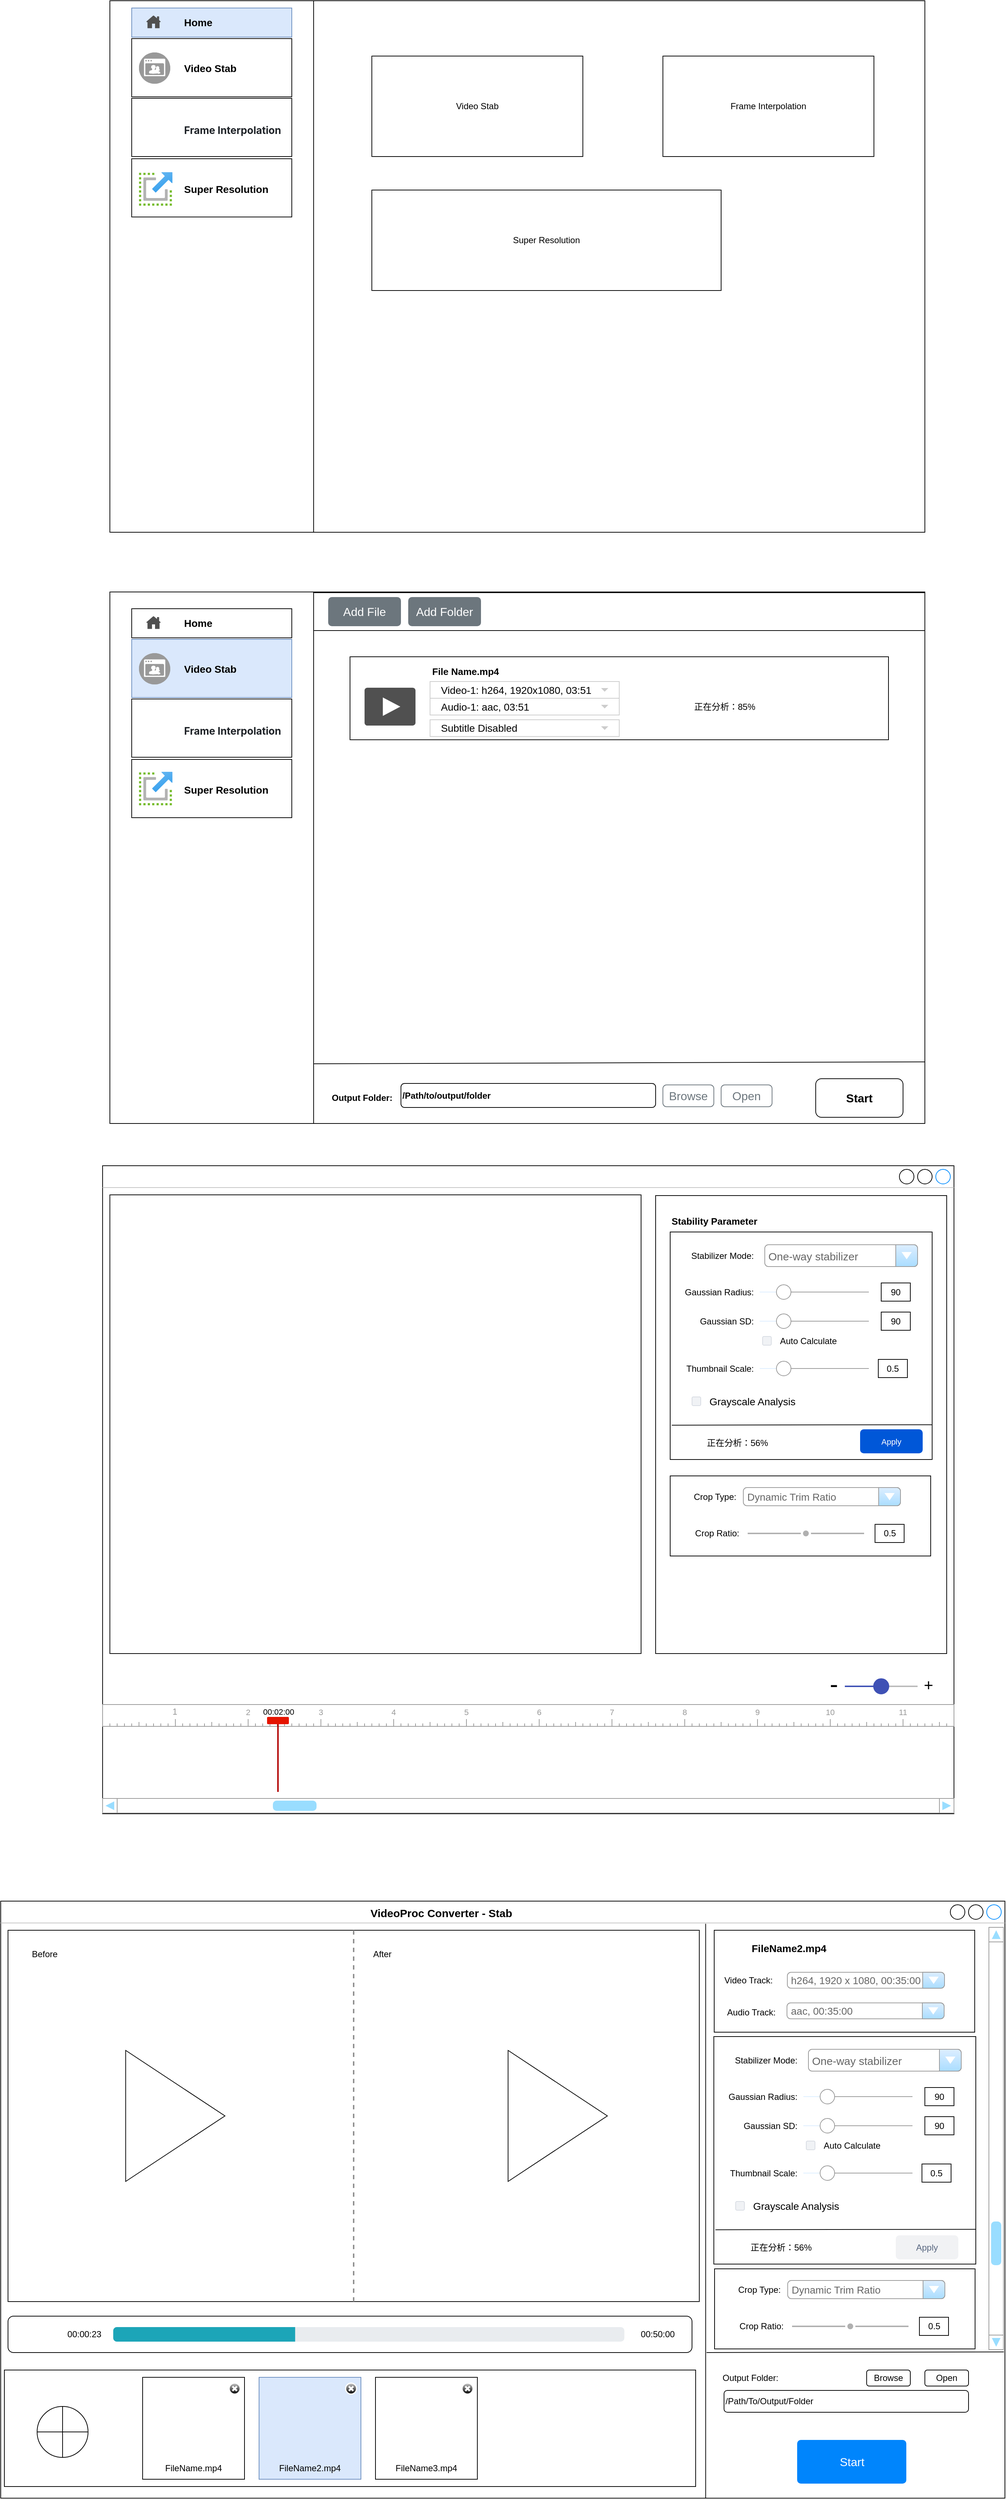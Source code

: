 <mxfile version="21.3.2" type="github">
  <diagram id="Ab-sKXFEaYm4plngSUeg" name="Page-1">
    <mxGraphModel dx="1790" dy="1192" grid="1" gridSize="10" guides="1" tooltips="1" connect="1" arrows="1" fold="1" page="1" pageScale="1" pageWidth="850" pageHeight="1100" math="0" shadow="0">
      <root>
        <mxCell id="0" />
        <mxCell id="1" parent="0" />
        <mxCell id="s8XICcNmrmjAOdbEo4fM-9" value="" style="strokeWidth=1;shadow=0;dashed=0;align=center;html=1;shape=mxgraph.mockup.containers.window;align=left;verticalAlign=top;spacingLeft=8;strokeColor2=#008cff;strokeColor3=#c4c4c4;fontColor=#666666;mainText=;fontSize=17;labelBackgroundColor=none;whiteSpace=wrap;" parent="1" vertex="1">
          <mxGeometry x="440" y="1620" width="1170" height="890" as="geometry" />
        </mxCell>
        <mxCell id="ieu4cb_8tg2tb4iUZJ9E-39" value="" style="group" parent="1" vertex="1" connectable="0">
          <mxGeometry x="450" y="20" width="1120" height="730" as="geometry" />
        </mxCell>
        <mxCell id="A-cPtb-7SZQgboOlziiO-1" value="" style="rounded=0;whiteSpace=wrap;html=1;" parent="ieu4cb_8tg2tb4iUZJ9E-39" vertex="1">
          <mxGeometry width="1120" height="730" as="geometry" />
        </mxCell>
        <mxCell id="A-cPtb-7SZQgboOlziiO-2" value="" style="endArrow=none;html=1;rounded=0;entryX=0.25;entryY=0;entryDx=0;entryDy=0;exitX=0.25;exitY=1;exitDx=0;exitDy=0;" parent="ieu4cb_8tg2tb4iUZJ9E-39" source="A-cPtb-7SZQgboOlziiO-1" target="A-cPtb-7SZQgboOlziiO-1" edge="1">
          <mxGeometry width="50" height="50" relative="1" as="geometry">
            <mxPoint x="-190" y="240" as="sourcePoint" />
            <mxPoint x="-140" y="190" as="targetPoint" />
          </mxGeometry>
        </mxCell>
        <mxCell id="ieu4cb_8tg2tb4iUZJ9E-1" value="" style="group" parent="ieu4cb_8tg2tb4iUZJ9E-39" vertex="1" connectable="0">
          <mxGeometry x="30" y="52" width="220" height="80" as="geometry" />
        </mxCell>
        <mxCell id="A-cPtb-7SZQgboOlziiO-35" value="" style="rounded=0;whiteSpace=wrap;html=1;" parent="ieu4cb_8tg2tb4iUZJ9E-1" vertex="1">
          <mxGeometry width="220" height="80" as="geometry" />
        </mxCell>
        <mxCell id="A-cPtb-7SZQgboOlziiO-37" value="" style="fillColor=#999999;verticalLabelPosition=bottom;sketch=0;html=1;strokeColor=#ffffff;verticalAlign=top;align=center;points=[[0.145,0.145,0],[0.5,0,0],[0.855,0.145,0],[1,0.5,0],[0.855,0.855,0],[0.5,1,0],[0.145,0.855,0],[0,0.5,0]];pointerEvents=1;shape=mxgraph.cisco_safe.compositeIcon;bgIcon=ellipse;resIcon=mxgraph.cisco_safe.capability.video;" parent="ieu4cb_8tg2tb4iUZJ9E-1" vertex="1">
          <mxGeometry x="10" y="19" width="43" height="43" as="geometry" />
        </mxCell>
        <mxCell id="A-cPtb-7SZQgboOlziiO-38" value="Video Stab" style="text;strokeColor=none;fillColor=none;html=1;fontSize=14;fontStyle=1;verticalAlign=middle;align=left;" parent="ieu4cb_8tg2tb4iUZJ9E-1" vertex="1">
          <mxGeometry x="70" y="20.5" width="110" height="40" as="geometry" />
        </mxCell>
        <mxCell id="ieu4cb_8tg2tb4iUZJ9E-2" value="" style="group" parent="ieu4cb_8tg2tb4iUZJ9E-39" vertex="1" connectable="0">
          <mxGeometry x="30" y="134" width="220" height="80" as="geometry" />
        </mxCell>
        <mxCell id="ieu4cb_8tg2tb4iUZJ9E-3" value="" style="rounded=0;whiteSpace=wrap;html=1;" parent="ieu4cb_8tg2tb4iUZJ9E-2" vertex="1">
          <mxGeometry width="220" height="80" as="geometry" />
        </mxCell>
        <mxCell id="ieu4cb_8tg2tb4iUZJ9E-5" value="&lt;h2 style=&quot;box-sizing: border-box; margin-top: 24px; margin-bottom: 16px; line-height: 1.25; padding-bottom: 0.3em; border-bottom: 1px solid var(--color-border-muted); color: rgb(31, 35, 40); font-family: -apple-system, &amp;quot;system-ui&amp;quot;, &amp;quot;Segoe UI&amp;quot;, &amp;quot;Noto Sans&amp;quot;, Helvetica, Arial, sans-serif, &amp;quot;Apple Color Emoji&amp;quot;, &amp;quot;Segoe UI Emoji&amp;quot;; background-color: rgb(255, 255, 255); font-size: 14px;&quot; dir=&quot;auto&quot; tabindex=&quot;-1&quot;&gt;Frame Interpolation&lt;/h2&gt;" style="text;strokeColor=none;fillColor=none;html=1;fontSize=14;fontStyle=0;verticalAlign=middle;align=left;" parent="ieu4cb_8tg2tb4iUZJ9E-2" vertex="1">
          <mxGeometry x="70" y="20.5" width="140" height="40" as="geometry" />
        </mxCell>
        <mxCell id="nxmxWXDzwpeDS3cv6FxE-2" value="" style="shape=image;html=1;verticalAlign=top;verticalLabelPosition=bottom;labelBackgroundColor=#ffffff;imageAspect=0;aspect=fixed;image=https://cdn2.iconfinder.com/data/icons/crystalproject/22x22/actions/frame_formula.png" parent="ieu4cb_8tg2tb4iUZJ9E-2" vertex="1">
          <mxGeometry x="10" y="20.5" width="50" height="50" as="geometry" />
        </mxCell>
        <mxCell id="ieu4cb_8tg2tb4iUZJ9E-6" value="" style="group" parent="ieu4cb_8tg2tb4iUZJ9E-39" vertex="1" connectable="0">
          <mxGeometry x="30" y="218" width="220" height="80" as="geometry" />
        </mxCell>
        <mxCell id="ieu4cb_8tg2tb4iUZJ9E-7" value="" style="rounded=0;whiteSpace=wrap;html=1;" parent="ieu4cb_8tg2tb4iUZJ9E-6" vertex="1">
          <mxGeometry y="-1" width="220" height="80" as="geometry" />
        </mxCell>
        <mxCell id="ieu4cb_8tg2tb4iUZJ9E-9" value="Super Resolution" style="text;strokeColor=none;fillColor=none;html=1;fontSize=14;fontStyle=1;verticalAlign=middle;align=left;" parent="ieu4cb_8tg2tb4iUZJ9E-6" vertex="1">
          <mxGeometry x="70" y="20.5" width="110" height="40" as="geometry" />
        </mxCell>
        <mxCell id="nxmxWXDzwpeDS3cv6FxE-3" value="" style="image;aspect=fixed;html=1;points=[];align=center;fontSize=12;image=img/lib/azure2/general/Scale.svg;" parent="ieu4cb_8tg2tb4iUZJ9E-6" vertex="1">
          <mxGeometry x="10" y="17.5" width="46" height="46" as="geometry" />
        </mxCell>
        <mxCell id="ieu4cb_8tg2tb4iUZJ9E-10" value="" style="group;fillColor=#dae8fc;strokeColor=#6c8ebf;" parent="ieu4cb_8tg2tb4iUZJ9E-39" vertex="1" connectable="0">
          <mxGeometry x="30" y="10" width="220" height="40" as="geometry" />
        </mxCell>
        <mxCell id="ieu4cb_8tg2tb4iUZJ9E-11" value="" style="rounded=0;whiteSpace=wrap;html=1;fillColor=#dae8fc;strokeColor=#6c8ebf;" parent="ieu4cb_8tg2tb4iUZJ9E-10" vertex="1">
          <mxGeometry width="220" height="40" as="geometry" />
        </mxCell>
        <mxCell id="ieu4cb_8tg2tb4iUZJ9E-13" value="Home" style="text;strokeColor=none;fillColor=none;html=1;fontSize=14;fontStyle=1;verticalAlign=middle;align=left;" parent="ieu4cb_8tg2tb4iUZJ9E-10" vertex="1">
          <mxGeometry x="70" y="10.25" width="110" height="20" as="geometry" />
        </mxCell>
        <mxCell id="ieu4cb_8tg2tb4iUZJ9E-14" value="" style="sketch=0;pointerEvents=1;shadow=0;dashed=0;html=1;strokeColor=none;fillColor=#505050;labelPosition=center;verticalLabelPosition=bottom;verticalAlign=top;outlineConnect=0;align=center;shape=mxgraph.office.concepts.home;" parent="ieu4cb_8tg2tb4iUZJ9E-10" vertex="1">
          <mxGeometry x="20" y="10.25" width="20" height="17.5" as="geometry" />
        </mxCell>
        <mxCell id="ieu4cb_8tg2tb4iUZJ9E-15" value="Video Stab" style="rounded=0;whiteSpace=wrap;html=1;" parent="ieu4cb_8tg2tb4iUZJ9E-39" vertex="1">
          <mxGeometry x="360" y="76" width="290" height="138" as="geometry" />
        </mxCell>
        <mxCell id="ieu4cb_8tg2tb4iUZJ9E-16" value="Frame Interpolation" style="rounded=0;whiteSpace=wrap;html=1;" parent="ieu4cb_8tg2tb4iUZJ9E-39" vertex="1">
          <mxGeometry x="760" y="76" width="290" height="138" as="geometry" />
        </mxCell>
        <mxCell id="ieu4cb_8tg2tb4iUZJ9E-17" value="Super Resolution" style="rounded=0;whiteSpace=wrap;html=1;" parent="ieu4cb_8tg2tb4iUZJ9E-39" vertex="1">
          <mxGeometry x="360" y="260" width="480" height="138" as="geometry" />
        </mxCell>
        <mxCell id="ieu4cb_8tg2tb4iUZJ9E-40" value="" style="group;align=left;fontStyle=1" parent="1" vertex="1" connectable="0">
          <mxGeometry x="450" y="845" width="1120" height="730" as="geometry" />
        </mxCell>
        <mxCell id="ieu4cb_8tg2tb4iUZJ9E-41" value="" style="rounded=0;whiteSpace=wrap;html=1;" parent="ieu4cb_8tg2tb4iUZJ9E-40" vertex="1">
          <mxGeometry y="-13" width="1120" height="730" as="geometry" />
        </mxCell>
        <mxCell id="ieu4cb_8tg2tb4iUZJ9E-42" value="" style="endArrow=none;html=1;rounded=0;entryX=0.25;entryY=0;entryDx=0;entryDy=0;exitX=0.25;exitY=1;exitDx=0;exitDy=0;" parent="ieu4cb_8tg2tb4iUZJ9E-40" source="ieu4cb_8tg2tb4iUZJ9E-41" target="ieu4cb_8tg2tb4iUZJ9E-41" edge="1">
          <mxGeometry width="50" height="50" relative="1" as="geometry">
            <mxPoint x="-190" y="240" as="sourcePoint" />
            <mxPoint x="-140" y="190" as="targetPoint" />
          </mxGeometry>
        </mxCell>
        <mxCell id="ieu4cb_8tg2tb4iUZJ9E-43" value="" style="group" parent="ieu4cb_8tg2tb4iUZJ9E-40" vertex="1" connectable="0">
          <mxGeometry x="30" y="52" width="220" height="80" as="geometry" />
        </mxCell>
        <mxCell id="ieu4cb_8tg2tb4iUZJ9E-44" value="" style="rounded=0;whiteSpace=wrap;html=1;fillColor=#dae8fc;strokeColor=#6c8ebf;" parent="ieu4cb_8tg2tb4iUZJ9E-43" vertex="1">
          <mxGeometry width="220" height="80" as="geometry" />
        </mxCell>
        <mxCell id="ieu4cb_8tg2tb4iUZJ9E-45" value="" style="fillColor=#999999;verticalLabelPosition=bottom;sketch=0;html=1;strokeColor=#ffffff;verticalAlign=top;align=center;points=[[0.145,0.145,0],[0.5,0,0],[0.855,0.145,0],[1,0.5,0],[0.855,0.855,0],[0.5,1,0],[0.145,0.855,0],[0,0.5,0]];pointerEvents=1;shape=mxgraph.cisco_safe.compositeIcon;bgIcon=ellipse;resIcon=mxgraph.cisco_safe.capability.video;" parent="ieu4cb_8tg2tb4iUZJ9E-43" vertex="1">
          <mxGeometry x="10" y="19" width="43" height="43" as="geometry" />
        </mxCell>
        <mxCell id="ieu4cb_8tg2tb4iUZJ9E-46" value="Video Stab" style="text;strokeColor=none;fillColor=none;html=1;fontSize=14;fontStyle=1;verticalAlign=middle;align=left;" parent="ieu4cb_8tg2tb4iUZJ9E-43" vertex="1">
          <mxGeometry x="70" y="20.5" width="110" height="40" as="geometry" />
        </mxCell>
        <mxCell id="ieu4cb_8tg2tb4iUZJ9E-47" value="" style="group" parent="ieu4cb_8tg2tb4iUZJ9E-40" vertex="1" connectable="0">
          <mxGeometry x="30" y="134" width="220" height="80" as="geometry" />
        </mxCell>
        <mxCell id="ieu4cb_8tg2tb4iUZJ9E-48" value="" style="rounded=0;whiteSpace=wrap;html=1;" parent="ieu4cb_8tg2tb4iUZJ9E-47" vertex="1">
          <mxGeometry width="220" height="80" as="geometry" />
        </mxCell>
        <mxCell id="ieu4cb_8tg2tb4iUZJ9E-50" value="&lt;h2 style=&quot;box-sizing: border-box; margin-top: 24px; margin-bottom: 16px; line-height: 1.25; padding-bottom: 0.3em; border-bottom: 1px solid var(--color-border-muted); color: rgb(31, 35, 40); font-family: -apple-system, &amp;quot;system-ui&amp;quot;, &amp;quot;Segoe UI&amp;quot;, &amp;quot;Noto Sans&amp;quot;, Helvetica, Arial, sans-serif, &amp;quot;Apple Color Emoji&amp;quot;, &amp;quot;Segoe UI Emoji&amp;quot;; background-color: rgb(255, 255, 255); font-size: 14px;&quot; dir=&quot;auto&quot; tabindex=&quot;-1&quot;&gt;Frame Interpolation&lt;/h2&gt;" style="text;strokeColor=none;fillColor=none;html=1;fontSize=14;fontStyle=0;verticalAlign=middle;align=left;" parent="ieu4cb_8tg2tb4iUZJ9E-47" vertex="1">
          <mxGeometry x="70" y="20.5" width="140" height="40" as="geometry" />
        </mxCell>
        <mxCell id="nxmxWXDzwpeDS3cv6FxE-8" value="" style="shape=image;html=1;verticalAlign=top;verticalLabelPosition=bottom;labelBackgroundColor=#ffffff;imageAspect=0;aspect=fixed;image=https://cdn2.iconfinder.com/data/icons/crystalproject/22x22/actions/frame_formula.png" parent="ieu4cb_8tg2tb4iUZJ9E-47" vertex="1">
          <mxGeometry x="10" y="15.5" width="50" height="50" as="geometry" />
        </mxCell>
        <mxCell id="ieu4cb_8tg2tb4iUZJ9E-51" value="" style="group" parent="ieu4cb_8tg2tb4iUZJ9E-40" vertex="1" connectable="0">
          <mxGeometry x="30" y="218" width="220" height="80" as="geometry" />
        </mxCell>
        <mxCell id="ieu4cb_8tg2tb4iUZJ9E-52" value="" style="rounded=0;whiteSpace=wrap;html=1;" parent="ieu4cb_8tg2tb4iUZJ9E-51" vertex="1">
          <mxGeometry y="-1" width="220" height="80" as="geometry" />
        </mxCell>
        <mxCell id="ieu4cb_8tg2tb4iUZJ9E-54" value="Super Resolution" style="text;strokeColor=none;fillColor=none;html=1;fontSize=14;fontStyle=1;verticalAlign=middle;align=left;" parent="ieu4cb_8tg2tb4iUZJ9E-51" vertex="1">
          <mxGeometry x="70" y="20.5" width="110" height="40" as="geometry" />
        </mxCell>
        <mxCell id="nxmxWXDzwpeDS3cv6FxE-9" value="" style="image;aspect=fixed;html=1;points=[];align=center;fontSize=12;image=img/lib/azure2/general/Scale.svg;" parent="ieu4cb_8tg2tb4iUZJ9E-51" vertex="1">
          <mxGeometry x="10" y="16" width="46" height="46" as="geometry" />
        </mxCell>
        <mxCell id="ieu4cb_8tg2tb4iUZJ9E-55" value="" style="group;" parent="ieu4cb_8tg2tb4iUZJ9E-40" vertex="1" connectable="0">
          <mxGeometry x="30" y="10" width="220" height="40" as="geometry" />
        </mxCell>
        <mxCell id="ieu4cb_8tg2tb4iUZJ9E-56" value="" style="rounded=0;whiteSpace=wrap;html=1;" parent="ieu4cb_8tg2tb4iUZJ9E-55" vertex="1">
          <mxGeometry width="220" height="40" as="geometry" />
        </mxCell>
        <mxCell id="ieu4cb_8tg2tb4iUZJ9E-57" value="Home" style="text;strokeColor=none;fillColor=none;html=1;fontSize=14;fontStyle=1;verticalAlign=middle;align=left;" parent="ieu4cb_8tg2tb4iUZJ9E-55" vertex="1">
          <mxGeometry x="70" y="10.25" width="110" height="20" as="geometry" />
        </mxCell>
        <mxCell id="ieu4cb_8tg2tb4iUZJ9E-58" value="" style="sketch=0;pointerEvents=1;shadow=0;dashed=0;html=1;strokeColor=none;fillColor=#505050;labelPosition=center;verticalLabelPosition=bottom;verticalAlign=top;outlineConnect=0;align=center;shape=mxgraph.office.concepts.home;" parent="ieu4cb_8tg2tb4iUZJ9E-55" vertex="1">
          <mxGeometry x="20" y="10.25" width="20" height="17.5" as="geometry" />
        </mxCell>
        <mxCell id="ieu4cb_8tg2tb4iUZJ9E-59" value="" style="rounded=0;whiteSpace=wrap;html=1;" parent="ieu4cb_8tg2tb4iUZJ9E-40" vertex="1">
          <mxGeometry x="330" y="76" width="740" height="114" as="geometry" />
        </mxCell>
        <mxCell id="ieu4cb_8tg2tb4iUZJ9E-69" value="" style="endArrow=none;html=1;rounded=0;entryX=1;entryY=0.884;entryDx=0;entryDy=0;entryPerimeter=0;" parent="ieu4cb_8tg2tb4iUZJ9E-40" target="ieu4cb_8tg2tb4iUZJ9E-41" edge="1">
          <mxGeometry width="50" height="50" relative="1" as="geometry">
            <mxPoint x="280" y="635" as="sourcePoint" />
            <mxPoint x="620" y="550" as="targetPoint" />
          </mxGeometry>
        </mxCell>
        <mxCell id="ieu4cb_8tg2tb4iUZJ9E-70" value="&lt;b&gt;/Path/to/output/folder&lt;/b&gt;" style="rounded=1;whiteSpace=wrap;html=1;align=left;" parent="ieu4cb_8tg2tb4iUZJ9E-40" vertex="1">
          <mxGeometry x="400" y="662" width="350" height="33" as="geometry" />
        </mxCell>
        <mxCell id="ieu4cb_8tg2tb4iUZJ9E-71" value="Output Folder:" style="text;align=left;fontStyle=1;verticalAlign=middle;spacingLeft=3;spacingRight=3;strokeColor=none;rotatable=0;points=[[0,0.5],[1,0.5]];portConstraint=eastwest;html=1;" parent="ieu4cb_8tg2tb4iUZJ9E-40" vertex="1">
          <mxGeometry x="300" y="669" width="80" height="26" as="geometry" />
        </mxCell>
        <mxCell id="ieu4cb_8tg2tb4iUZJ9E-72" value="Start" style="rounded=1;whiteSpace=wrap;html=1;fontStyle=1;fontSize=16;" parent="ieu4cb_8tg2tb4iUZJ9E-40" vertex="1">
          <mxGeometry x="970" y="655.5" width="120" height="53" as="geometry" />
        </mxCell>
        <mxCell id="ieu4cb_8tg2tb4iUZJ9E-63" value="&lt;b&gt;File Name.mp4&lt;/b&gt;" style="text;strokeColor=none;fillColor=none;html=1;fontSize=13;fontStyle=0;verticalAlign=middle;align=left;" parent="ieu4cb_8tg2tb4iUZJ9E-40" vertex="1">
          <mxGeometry x="441" y="81" width="150" height="30" as="geometry" />
        </mxCell>
        <mxCell id="ieu4cb_8tg2tb4iUZJ9E-73" value="" style="sketch=0;pointerEvents=1;shadow=0;dashed=0;html=1;strokeColor=none;fillColor=#505050;labelPosition=center;verticalLabelPosition=bottom;verticalAlign=top;outlineConnect=0;align=center;shape=mxgraph.office.concepts.video_play;" parent="ieu4cb_8tg2tb4iUZJ9E-40" vertex="1">
          <mxGeometry x="350" y="118.5" width="70" height="52" as="geometry" />
        </mxCell>
        <mxCell id="nxmxWXDzwpeDS3cv6FxE-10" value="Open" style="html=1;shadow=0;dashed=0;shape=mxgraph.bootstrap.rrect;rSize=5;strokeColor=#6C767D;strokeWidth=1;fillColor=none;fontColor=#6C767D;whiteSpace=wrap;align=center;verticalAlign=middle;spacingLeft=0;fontStyle=0;fontSize=16;spacing=5;" parent="ieu4cb_8tg2tb4iUZJ9E-40" vertex="1">
          <mxGeometry x="840" y="664" width="70" height="30" as="geometry" />
        </mxCell>
        <mxCell id="nxmxWXDzwpeDS3cv6FxE-12" value="" style="dashed=0;align=left;fontSize=12;shape=rect;fillColor=#ffffff;strokeColor=#cccccc;whiteSpace=wrap;html=1;" parent="ieu4cb_8tg2tb4iUZJ9E-40" vertex="1">
          <mxGeometry x="440" y="110" width="260" height="23" as="geometry" />
        </mxCell>
        <mxCell id="nxmxWXDzwpeDS3cv6FxE-13" value="Video-1: h264, 1920x1080, 03:51" style="text;fontColor=#000000;verticalAlign=middle;spacingLeft=13;fontSize=14;whiteSpace=wrap;html=1;align=left;" parent="nxmxWXDzwpeDS3cv6FxE-12" vertex="1">
          <mxGeometry width="260" height="23" as="geometry" />
        </mxCell>
        <mxCell id="nxmxWXDzwpeDS3cv6FxE-14" value="" style="dashed=0;html=1;shape=mxgraph.gmdl.triangle;fillColor=#cccccc;strokeColor=none;" parent="nxmxWXDzwpeDS3cv6FxE-12" vertex="1">
          <mxGeometry x="1" y="0.5" width="10" height="5" relative="1" as="geometry">
            <mxPoint x="-25" y="-2.5" as="offset" />
          </mxGeometry>
        </mxCell>
        <mxCell id="nxmxWXDzwpeDS3cv6FxE-15" value="" style="dashed=0;align=left;fontSize=12;shape=rect;fillColor=#ffffff;strokeColor=#cccccc;whiteSpace=wrap;html=1;" parent="ieu4cb_8tg2tb4iUZJ9E-40" vertex="1">
          <mxGeometry x="440" y="133" width="260" height="23" as="geometry" />
        </mxCell>
        <mxCell id="nxmxWXDzwpeDS3cv6FxE-16" value="Audio-1: aac, 03:51" style="text;fontColor=#000000;verticalAlign=middle;spacingLeft=13;fontSize=14;whiteSpace=wrap;html=1;align=left;" parent="nxmxWXDzwpeDS3cv6FxE-15" vertex="1">
          <mxGeometry width="260" height="23" as="geometry" />
        </mxCell>
        <mxCell id="nxmxWXDzwpeDS3cv6FxE-17" value="" style="dashed=0;html=1;shape=mxgraph.gmdl.triangle;fillColor=#cccccc;strokeColor=none;" parent="nxmxWXDzwpeDS3cv6FxE-15" vertex="1">
          <mxGeometry x="1" y="0.5" width="10" height="5" relative="1" as="geometry">
            <mxPoint x="-25" y="-2.5" as="offset" />
          </mxGeometry>
        </mxCell>
        <mxCell id="nxmxWXDzwpeDS3cv6FxE-18" value="" style="dashed=0;align=left;fontSize=12;shape=rect;fillColor=#ffffff;strokeColor=#cccccc;whiteSpace=wrap;html=1;" parent="ieu4cb_8tg2tb4iUZJ9E-40" vertex="1">
          <mxGeometry x="440" y="162.5" width="260" height="23" as="geometry" />
        </mxCell>
        <mxCell id="nxmxWXDzwpeDS3cv6FxE-19" value="Subtitle Disabled" style="text;fontColor=#000000;verticalAlign=middle;spacingLeft=13;fontSize=14;whiteSpace=wrap;html=1;align=left;" parent="nxmxWXDzwpeDS3cv6FxE-18" vertex="1">
          <mxGeometry width="260" height="23" as="geometry" />
        </mxCell>
        <mxCell id="nxmxWXDzwpeDS3cv6FxE-20" value="" style="dashed=0;html=1;shape=mxgraph.gmdl.triangle;fillColor=#cccccc;strokeColor=none;" parent="nxmxWXDzwpeDS3cv6FxE-18" vertex="1">
          <mxGeometry x="1" y="0.5" width="10" height="5" relative="1" as="geometry">
            <mxPoint x="-25" y="-2.5" as="offset" />
          </mxGeometry>
        </mxCell>
        <mxCell id="nxmxWXDzwpeDS3cv6FxE-49" value="" style="rounded=0;whiteSpace=wrap;html=1;" parent="ieu4cb_8tg2tb4iUZJ9E-40" vertex="1">
          <mxGeometry x="280" y="-12" width="840" height="52" as="geometry" />
        </mxCell>
        <mxCell id="nxmxWXDzwpeDS3cv6FxE-51" value="Add File" style="html=1;shadow=0;dashed=0;shape=mxgraph.bootstrap.rrect;rSize=5;strokeColor=none;strokeWidth=1;fillColor=#6C767D;fontColor=#FFFFFF;whiteSpace=wrap;align=center;verticalAlign=middle;spacingLeft=0;fontStyle=0;fontSize=16;spacing=5;" parent="ieu4cb_8tg2tb4iUZJ9E-40" vertex="1">
          <mxGeometry x="300" y="-6" width="100" height="40" as="geometry" />
        </mxCell>
        <mxCell id="s8XICcNmrmjAOdbEo4fM-1" value="" style="shape=image;html=1;verticalAlign=top;verticalLabelPosition=bottom;labelBackgroundColor=#ffffff;imageAspect=0;aspect=fixed;image=https://cdn0.iconfinder.com/data/icons/google-material-design-3-0/48/ic_play_arrow_48px-128.png" parent="ieu4cb_8tg2tb4iUZJ9E-40" vertex="1">
          <mxGeometry x="960" y="92.5" width="81" height="81" as="geometry" />
        </mxCell>
        <mxCell id="s8XICcNmrmjAOdbEo4fM-4" value="正在分析：85%" style="text;html=1;strokeColor=none;fillColor=none;align=center;verticalAlign=middle;whiteSpace=wrap;rounded=0;" parent="ieu4cb_8tg2tb4iUZJ9E-40" vertex="1">
          <mxGeometry x="790" y="129.5" width="110" height="30" as="geometry" />
        </mxCell>
        <mxCell id="s8XICcNmrmjAOdbEo4fM-10" value="Add Folder" style="html=1;shadow=0;dashed=0;shape=mxgraph.bootstrap.rrect;rSize=5;strokeColor=none;strokeWidth=1;fillColor=#6C767D;fontColor=#FFFFFF;whiteSpace=wrap;align=center;verticalAlign=middle;spacingLeft=0;fontStyle=0;fontSize=16;spacing=5;" parent="ieu4cb_8tg2tb4iUZJ9E-40" vertex="1">
          <mxGeometry x="410" y="-6" width="100" height="40" as="geometry" />
        </mxCell>
        <mxCell id="s8XICcNmrmjAOdbEo4fM-12" value="Browse" style="html=1;shadow=0;dashed=0;shape=mxgraph.bootstrap.rrect;rSize=5;strokeColor=#6C767D;strokeWidth=1;fillColor=none;fontColor=#6C767D;whiteSpace=wrap;align=center;verticalAlign=middle;spacingLeft=0;fontStyle=0;fontSize=16;spacing=5;" parent="ieu4cb_8tg2tb4iUZJ9E-40" vertex="1">
          <mxGeometry x="760" y="664" width="70" height="30" as="geometry" />
        </mxCell>
        <mxCell id="nxmxWXDzwpeDS3cv6FxE-24" value="" style="rounded=0;whiteSpace=wrap;html=1;" parent="1" vertex="1">
          <mxGeometry x="440" y="2360" width="1170" height="150" as="geometry" />
        </mxCell>
        <mxCell id="nxmxWXDzwpeDS3cv6FxE-26" value="1" style="strokeWidth=1;shadow=0;dashed=0;align=center;html=1;shape=mxgraph.mockup.misc.ruler2;dx=100;rulerOrient=down;unitSize=10;fontColor=#999999;spacingLeft=96;align=left;verticalAlign=middle;spacingBottom=10;spacingTop=0;spacingRight=0;spacing=0;strokeColor=#999999;" parent="1" vertex="1">
          <mxGeometry x="440" y="2360" width="1170" height="30" as="geometry" />
        </mxCell>
        <mxCell id="nxmxWXDzwpeDS3cv6FxE-27" value="" style="shape=image;html=1;verticalAlign=top;verticalLabelPosition=bottom;labelBackgroundColor=#ffffff;imageAspect=0;aspect=fixed;image=https://cdn2.iconfinder.com/data/icons/crystalproject/32x32/actions/thumbnail.png" parent="1" vertex="1">
          <mxGeometry x="440" y="2395" width="100" height="100" as="geometry" />
        </mxCell>
        <mxCell id="nxmxWXDzwpeDS3cv6FxE-28" value="" style="shape=image;html=1;verticalAlign=top;verticalLabelPosition=bottom;labelBackgroundColor=#ffffff;imageAspect=0;aspect=fixed;image=https://cdn2.iconfinder.com/data/icons/crystalproject/32x32/actions/thumbnail.png" parent="1" vertex="1">
          <mxGeometry x="540" y="2395" width="100" height="100" as="geometry" />
        </mxCell>
        <mxCell id="nxmxWXDzwpeDS3cv6FxE-29" value="" style="shape=image;html=1;verticalAlign=top;verticalLabelPosition=bottom;labelBackgroundColor=#ffffff;imageAspect=0;aspect=fixed;image=https://cdn2.iconfinder.com/data/icons/crystalproject/32x32/actions/thumbnail.png" parent="1" vertex="1">
          <mxGeometry x="640" y="2395" width="100" height="100" as="geometry" />
        </mxCell>
        <mxCell id="nxmxWXDzwpeDS3cv6FxE-30" value="" style="shape=image;html=1;verticalAlign=top;verticalLabelPosition=bottom;labelBackgroundColor=#ffffff;imageAspect=0;aspect=fixed;image=https://cdn2.iconfinder.com/data/icons/crystalproject/32x32/actions/thumbnail.png" parent="1" vertex="1">
          <mxGeometry x="740" y="2395" width="100" height="100" as="geometry" />
        </mxCell>
        <mxCell id="nxmxWXDzwpeDS3cv6FxE-31" value="" style="shape=image;html=1;verticalAlign=top;verticalLabelPosition=bottom;labelBackgroundColor=#ffffff;imageAspect=0;aspect=fixed;image=https://cdn2.iconfinder.com/data/icons/crystalproject/32x32/actions/thumbnail.png" parent="1" vertex="1">
          <mxGeometry x="840" y="2395" width="100" height="100" as="geometry" />
        </mxCell>
        <mxCell id="nxmxWXDzwpeDS3cv6FxE-32" value="" style="shape=image;html=1;verticalAlign=top;verticalLabelPosition=bottom;labelBackgroundColor=#ffffff;imageAspect=0;aspect=fixed;image=https://cdn2.iconfinder.com/data/icons/crystalproject/32x32/actions/thumbnail.png" parent="1" vertex="1">
          <mxGeometry x="940" y="2395" width="100" height="100" as="geometry" />
        </mxCell>
        <mxCell id="nxmxWXDzwpeDS3cv6FxE-33" value="" style="shape=image;html=1;verticalAlign=top;verticalLabelPosition=bottom;labelBackgroundColor=#ffffff;imageAspect=0;aspect=fixed;image=https://cdn2.iconfinder.com/data/icons/crystalproject/32x32/actions/thumbnail.png" parent="1" vertex="1">
          <mxGeometry x="1040" y="2395" width="100" height="100" as="geometry" />
        </mxCell>
        <mxCell id="nxmxWXDzwpeDS3cv6FxE-34" value="" style="shape=image;html=1;verticalAlign=top;verticalLabelPosition=bottom;labelBackgroundColor=#ffffff;imageAspect=0;aspect=fixed;image=https://cdn2.iconfinder.com/data/icons/crystalproject/32x32/actions/thumbnail.png" parent="1" vertex="1">
          <mxGeometry x="1140" y="2395" width="100" height="100" as="geometry" />
        </mxCell>
        <mxCell id="nxmxWXDzwpeDS3cv6FxE-35" value="" style="shape=image;html=1;verticalAlign=top;verticalLabelPosition=bottom;labelBackgroundColor=#ffffff;imageAspect=0;aspect=fixed;image=https://cdn2.iconfinder.com/data/icons/crystalproject/32x32/actions/thumbnail.png" parent="1" vertex="1">
          <mxGeometry x="1240" y="2395" width="100" height="100" as="geometry" />
        </mxCell>
        <mxCell id="nxmxWXDzwpeDS3cv6FxE-36" value="" style="shape=image;html=1;verticalAlign=top;verticalLabelPosition=bottom;labelBackgroundColor=#ffffff;imageAspect=0;aspect=fixed;image=https://cdn2.iconfinder.com/data/icons/crystalproject/32x32/actions/thumbnail.png" parent="1" vertex="1">
          <mxGeometry x="1340" y="2395" width="100" height="100" as="geometry" />
        </mxCell>
        <mxCell id="nxmxWXDzwpeDS3cv6FxE-37" value="" style="shape=image;html=1;verticalAlign=top;verticalLabelPosition=bottom;labelBackgroundColor=#ffffff;imageAspect=0;aspect=fixed;image=https://cdn2.iconfinder.com/data/icons/crystalproject/32x32/actions/thumbnail.png" parent="1" vertex="1">
          <mxGeometry x="1440" y="2395" width="100" height="100" as="geometry" />
        </mxCell>
        <mxCell id="nxmxWXDzwpeDS3cv6FxE-39" value="" style="verticalLabelPosition=bottom;shadow=0;dashed=0;align=center;html=1;verticalAlign=top;strokeWidth=1;shape=mxgraph.mockup.navigation.scrollBar;strokeColor=#999999;barPos=20;fillColor2=#99ddff;strokeColor2=none;" parent="1" vertex="1">
          <mxGeometry x="440" y="2489" width="1170" height="20" as="geometry" />
        </mxCell>
        <mxCell id="nxmxWXDzwpeDS3cv6FxE-43" value="" style="shape=image;html=1;verticalAlign=top;verticalLabelPosition=bottom;labelBackgroundColor=#ffffff;imageAspect=0;aspect=fixed;image=https://cdn4.iconfinder.com/data/icons/ionicons/512/icon-ios7-play-128.png" parent="1" vertex="1">
          <mxGeometry x="864" y="2300.51" width="52" height="52" as="geometry" />
        </mxCell>
        <mxCell id="nxmxWXDzwpeDS3cv6FxE-45" value="" style="shape=image;html=1;verticalAlign=top;verticalLabelPosition=bottom;labelBackgroundColor=#ffffff;imageAspect=0;aspect=fixed;image=https://cdn4.iconfinder.com/data/icons/arrows-set-12/512/previous-128.png" parent="1" vertex="1">
          <mxGeometry x="800" y="2313.88" width="25.25" height="25.25" as="geometry" />
        </mxCell>
        <mxCell id="nxmxWXDzwpeDS3cv6FxE-46" value="" style="shape=image;html=1;verticalAlign=top;verticalLabelPosition=bottom;labelBackgroundColor=#ffffff;imageAspect=0;aspect=fixed;image=https://cdn3.iconfinder.com/data/icons/arrow-outline-8/32/right_4_1-128.png" parent="1" vertex="1">
          <mxGeometry x="930" y="2308" width="37" height="37" as="geometry" />
        </mxCell>
        <mxCell id="nxmxWXDzwpeDS3cv6FxE-53" value="" style="dashed=0;verticalLabelPosition=bottom;verticalAlign=top;align=center;shape=mxgraph.gmdl.slider2;barPos=50;strokeColor=#3F51B5;opacity=100;strokeWidth=2;fillColor=#3F51B5;handleSize=20;shadow=0;html=1;" parent="1" vertex="1">
          <mxGeometry x="1460" y="2325" width="100" height="20" as="geometry" />
        </mxCell>
        <mxCell id="s8XICcNmrmjAOdbEo4fM-16" value="" style="group" parent="1" vertex="1" connectable="0">
          <mxGeometry x="666" y="2380" width="30" height="100" as="geometry" />
        </mxCell>
        <mxCell id="s8XICcNmrmjAOdbEo4fM-14" value="" style="rounded=1;whiteSpace=wrap;html=1;fillColor=#e51400;fontColor=#ffffff;strokeColor=none;" parent="s8XICcNmrmjAOdbEo4fM-16" vertex="1">
          <mxGeometry y="-3" width="30" height="10" as="geometry" />
        </mxCell>
        <mxCell id="s8XICcNmrmjAOdbEo4fM-15" value="" style="endArrow=none;html=1;rounded=0;entryX=0.5;entryY=1;entryDx=0;entryDy=0;fillColor=#e51400;strokeColor=#B20000;strokeWidth=2;" parent="s8XICcNmrmjAOdbEo4fM-16" target="s8XICcNmrmjAOdbEo4fM-14" edge="1">
          <mxGeometry width="50" height="50" relative="1" as="geometry">
            <mxPoint x="15" y="100" as="sourcePoint" />
            <mxPoint x="54" y="60" as="targetPoint" />
          </mxGeometry>
        </mxCell>
        <mxCell id="iqYb2lhpn9kubGCA_jHs-60" value="" style="rounded=0;whiteSpace=wrap;html=1;" parent="1" vertex="1">
          <mxGeometry x="450" y="1660" width="730" height="630" as="geometry" />
        </mxCell>
        <mxCell id="nxmxWXDzwpeDS3cv6FxE-48" value="" style="shape=image;html=1;verticalAlign=top;verticalLabelPosition=bottom;labelBackgroundColor=#ffffff;imageAspect=0;aspect=fixed;image=https://cdn4.iconfinder.com/data/icons/ionicons/512/icon-ios7-play-outline-128.png" parent="1" vertex="1">
          <mxGeometry x="720" y="1790" width="270" height="270" as="geometry" />
        </mxCell>
        <mxCell id="iqYb2lhpn9kubGCA_jHs-55" value="" style="rounded=0;whiteSpace=wrap;html=1;" parent="1" vertex="1">
          <mxGeometry x="1200" y="1661" width="400" height="629" as="geometry" />
        </mxCell>
        <mxCell id="iqYb2lhpn9kubGCA_jHs-43" value="" style="group" parent="1" vertex="1" connectable="0">
          <mxGeometry x="1220" y="2046" width="358" height="110" as="geometry" />
        </mxCell>
        <mxCell id="iqYb2lhpn9kubGCA_jHs-37" value="" style="rounded=0;whiteSpace=wrap;html=1;" parent="iqYb2lhpn9kubGCA_jHs-43" vertex="1">
          <mxGeometry width="358" height="110" as="geometry" />
        </mxCell>
        <mxCell id="iqYb2lhpn9kubGCA_jHs-38" value="Crop Type:" style="text;html=1;strokeColor=none;fillColor=none;align=right;verticalAlign=middle;whiteSpace=wrap;rounded=0;" parent="iqYb2lhpn9kubGCA_jHs-43" vertex="1">
          <mxGeometry x="9.5" y="14" width="83" height="30" as="geometry" />
        </mxCell>
        <mxCell id="iqYb2lhpn9kubGCA_jHs-39" value="Dynamic Trim Ratio" style="strokeWidth=1;shadow=0;dashed=0;align=center;html=1;shape=mxgraph.mockup.forms.comboBox;strokeColor=#999999;fillColor=#ddeeff;align=left;fillColor2=#aaddff;mainText=;fontColor=#666666;fontSize=14;spacingLeft=3;" parent="iqYb2lhpn9kubGCA_jHs-43" vertex="1">
          <mxGeometry x="100.5" y="16" width="216" height="25" as="geometry" />
        </mxCell>
        <mxCell id="iqYb2lhpn9kubGCA_jHs-40" value="Crop Ratio:" style="text;html=1;strokeColor=none;fillColor=none;align=right;verticalAlign=middle;whiteSpace=wrap;rounded=0;" parent="iqYb2lhpn9kubGCA_jHs-43" vertex="1">
          <mxGeometry x="13.5" y="64" width="83" height="30" as="geometry" />
        </mxCell>
        <mxCell id="iqYb2lhpn9kubGCA_jHs-41" value="" style="dashed=0;verticalLabelPosition=bottom;verticalAlign=top;align=center;shape=mxgraph.gmdl.sliderDisabled2;strokeColor=#b0b0b0;strokeWidth=2;fillColor=#b0b0b0;handleSize=6;shadow=0;hPos=50;html=1;" parent="iqYb2lhpn9kubGCA_jHs-43" vertex="1">
          <mxGeometry x="106.5" y="69" width="160" height="20" as="geometry" />
        </mxCell>
        <mxCell id="iqYb2lhpn9kubGCA_jHs-42" value="0.5" style="rounded=0;whiteSpace=wrap;html=1;" parent="iqYb2lhpn9kubGCA_jHs-43" vertex="1">
          <mxGeometry x="281.5" y="66.5" width="40" height="25" as="geometry" />
        </mxCell>
        <mxCell id="iqYb2lhpn9kubGCA_jHs-54" value="" style="group" parent="1" vertex="1" connectable="0">
          <mxGeometry x="1220" y="1711" width="360" height="312.5" as="geometry" />
        </mxCell>
        <mxCell id="iqYb2lhpn9kubGCA_jHs-2" value="" style="rounded=0;whiteSpace=wrap;html=1;" parent="iqYb2lhpn9kubGCA_jHs-54" vertex="1">
          <mxGeometry width="360" height="312.5" as="geometry" />
        </mxCell>
        <mxCell id="iqYb2lhpn9kubGCA_jHs-3" value="Stabilizer Mode:" style="text;html=1;strokeColor=none;fillColor=none;align=right;verticalAlign=middle;whiteSpace=wrap;rounded=0;" parent="iqYb2lhpn9kubGCA_jHs-54" vertex="1">
          <mxGeometry x="12" y="17.5" width="105" height="30" as="geometry" />
        </mxCell>
        <mxCell id="iqYb2lhpn9kubGCA_jHs-7" value="Gaussian Radius:" style="text;html=1;strokeColor=none;fillColor=none;align=right;verticalAlign=middle;whiteSpace=wrap;rounded=0;" parent="iqYb2lhpn9kubGCA_jHs-54" vertex="1">
          <mxGeometry x="12" y="67.5" width="105" height="30" as="geometry" />
        </mxCell>
        <mxCell id="iqYb2lhpn9kubGCA_jHs-10" value="" style="verticalLabelPosition=bottom;shadow=0;dashed=0;align=center;html=1;verticalAlign=top;strokeWidth=1;shape=mxgraph.mockup.forms.horSlider;strokeColor=#999999;sliderStyle=basic;sliderPos=20;handleStyle=circle;fillColor2=#ddeeff;" parent="iqYb2lhpn9kubGCA_jHs-54" vertex="1">
          <mxGeometry x="123" y="67.5" width="150" height="30" as="geometry" />
        </mxCell>
        <mxCell id="iqYb2lhpn9kubGCA_jHs-11" value="90" style="rounded=0;whiteSpace=wrap;html=1;" parent="iqYb2lhpn9kubGCA_jHs-54" vertex="1">
          <mxGeometry x="290" y="70" width="40" height="25" as="geometry" />
        </mxCell>
        <mxCell id="iqYb2lhpn9kubGCA_jHs-12" value="Gaussian SD:" style="text;html=1;strokeColor=none;fillColor=none;align=right;verticalAlign=middle;whiteSpace=wrap;rounded=0;" parent="iqYb2lhpn9kubGCA_jHs-54" vertex="1">
          <mxGeometry x="12" y="107.5" width="105" height="30" as="geometry" />
        </mxCell>
        <mxCell id="iqYb2lhpn9kubGCA_jHs-13" value="" style="verticalLabelPosition=bottom;shadow=0;dashed=0;align=center;html=1;verticalAlign=top;strokeWidth=1;shape=mxgraph.mockup.forms.horSlider;strokeColor=#999999;sliderStyle=basic;sliderPos=20;handleStyle=circle;fillColor2=#ddeeff;" parent="iqYb2lhpn9kubGCA_jHs-54" vertex="1">
          <mxGeometry x="123" y="107.5" width="150" height="30" as="geometry" />
        </mxCell>
        <mxCell id="iqYb2lhpn9kubGCA_jHs-14" value="90" style="rounded=0;whiteSpace=wrap;html=1;" parent="iqYb2lhpn9kubGCA_jHs-54" vertex="1">
          <mxGeometry x="290" y="110" width="40" height="25" as="geometry" />
        </mxCell>
        <mxCell id="iqYb2lhpn9kubGCA_jHs-17" value="One-way stabilizer" style="strokeWidth=1;shadow=0;dashed=0;align=center;html=1;shape=mxgraph.mockup.forms.comboBox;strokeColor=#999999;fillColor=#ddeeff;align=left;fillColor2=#aaddff;mainText=;fontColor=#666666;fontSize=15;spacingLeft=3;" parent="iqYb2lhpn9kubGCA_jHs-54" vertex="1">
          <mxGeometry x="130" y="17.5" width="210" height="30" as="geometry" />
        </mxCell>
        <mxCell id="iqYb2lhpn9kubGCA_jHs-26" value="Grayscale Analysis" style="rounded=1;fillColor=#F0F2F5;strokeColor=#D8DCE3;align=left;verticalAlign=middle;fontStyle=0;fontSize=14;labelPosition=right;verticalLabelPosition=middle;spacingLeft=10;html=1;shadow=0;dashed=0" parent="iqYb2lhpn9kubGCA_jHs-54" vertex="1">
          <mxGeometry x="30" y="226.5" width="12" height="12" as="geometry" />
        </mxCell>
        <mxCell id="iqYb2lhpn9kubGCA_jHs-36" value="Auto Calculate" style="rounded=1;fillColor=#F0F2F5;strokeColor=#D8DCE3;align=left;verticalAlign=middle;fontStyle=0;fontSize=12;labelPosition=right;verticalLabelPosition=middle;spacingLeft=10;html=1;shadow=0;dashed=0" parent="iqYb2lhpn9kubGCA_jHs-54" vertex="1">
          <mxGeometry x="127" y="143.5" width="12" height="12" as="geometry" />
        </mxCell>
        <mxCell id="iqYb2lhpn9kubGCA_jHs-45" value="" style="endArrow=none;html=1;rounded=0;entryX=1.001;entryY=0.847;entryDx=0;entryDy=0;entryPerimeter=0;exitX=0.006;exitY=0.849;exitDx=0;exitDy=0;exitPerimeter=0;" parent="iqYb2lhpn9kubGCA_jHs-54" source="iqYb2lhpn9kubGCA_jHs-2" target="iqYb2lhpn9kubGCA_jHs-2" edge="1">
          <mxGeometry width="50" height="50" relative="1" as="geometry">
            <mxPoint x="10" y="256.5" as="sourcePoint" />
            <mxPoint x="280" y="217.5" as="targetPoint" />
          </mxGeometry>
        </mxCell>
        <mxCell id="iqYb2lhpn9kubGCA_jHs-48" value="Apply" style="rounded=1;fillColor=#0057D8;strokeColor=none;html=1;whiteSpace=wrap;fontColor=#ffffff;align=center;verticalAlign=middle;fontStyle=0;fontSize=11;sketch=0;" parent="iqYb2lhpn9kubGCA_jHs-54" vertex="1">
          <mxGeometry x="261" y="271" width="86" height="33" as="geometry" />
        </mxCell>
        <mxCell id="iqYb2lhpn9kubGCA_jHs-49" value="正在分析：56%" style="text;html=1;strokeColor=none;fillColor=none;align=center;verticalAlign=middle;whiteSpace=wrap;rounded=0;" parent="iqYb2lhpn9kubGCA_jHs-54" vertex="1">
          <mxGeometry x="16" y="274.5" width="153" height="30" as="geometry" />
        </mxCell>
        <mxCell id="iqYb2lhpn9kubGCA_jHs-51" value="Thumbnail Scale:" style="text;html=1;strokeColor=none;fillColor=none;align=right;verticalAlign=middle;whiteSpace=wrap;rounded=0;" parent="iqYb2lhpn9kubGCA_jHs-54" vertex="1">
          <mxGeometry x="12" y="172.5" width="105" height="30" as="geometry" />
        </mxCell>
        <mxCell id="iqYb2lhpn9kubGCA_jHs-52" value="" style="verticalLabelPosition=bottom;shadow=0;dashed=0;align=center;html=1;verticalAlign=top;strokeWidth=1;shape=mxgraph.mockup.forms.horSlider;strokeColor=#999999;sliderStyle=basic;sliderPos=20;handleStyle=circle;fillColor2=#ddeeff;" parent="iqYb2lhpn9kubGCA_jHs-54" vertex="1">
          <mxGeometry x="123" y="172.5" width="150" height="30" as="geometry" />
        </mxCell>
        <mxCell id="iqYb2lhpn9kubGCA_jHs-53" value="0.5" style="rounded=0;whiteSpace=wrap;html=1;" parent="iqYb2lhpn9kubGCA_jHs-54" vertex="1">
          <mxGeometry x="286" y="175" width="40" height="25" as="geometry" />
        </mxCell>
        <mxCell id="iqYb2lhpn9kubGCA_jHs-56" value="Stability Parameter" style="text;strokeColor=none;fillColor=none;html=1;fontSize=13;fontStyle=1;verticalAlign=middle;align=left;" parent="1" vertex="1">
          <mxGeometry x="1220" y="1676" width="180" height="40" as="geometry" />
        </mxCell>
        <mxCell id="iqYb2lhpn9kubGCA_jHs-62" value="-" style="text;html=1;strokeColor=none;fillColor=none;align=center;verticalAlign=middle;whiteSpace=wrap;rounded=0;fontSize=34;" parent="1" vertex="1">
          <mxGeometry x="1430" y="2316.94" width="30" height="30" as="geometry" />
        </mxCell>
        <mxCell id="iqYb2lhpn9kubGCA_jHs-63" value="+" style="text;html=1;strokeColor=none;fillColor=none;align=center;verticalAlign=middle;whiteSpace=wrap;rounded=0;fontSize=22;" parent="1" vertex="1">
          <mxGeometry x="1560" y="2318.94" width="30" height="30" as="geometry" />
        </mxCell>
        <mxCell id="iqYb2lhpn9kubGCA_jHs-66" value="00:02:00" style="text;html=1;strokeColor=none;fillColor=none;align=center;verticalAlign=middle;whiteSpace=wrap;rounded=0;fontSize=11;" parent="1" vertex="1">
          <mxGeometry x="652" y="2355" width="60" height="30" as="geometry" />
        </mxCell>
        <mxCell id="y196bM_X3ka8aicc5oA3-2" value="" style="strokeWidth=1;shadow=0;dashed=0;align=center;html=1;shape=mxgraph.mockup.containers.window;align=left;verticalAlign=top;spacingLeft=8;strokeColor2=#008cff;strokeColor3=#c4c4c4;fontColor=#666666;mainText=;fontSize=17;labelBackgroundColor=none;whiteSpace=wrap;" vertex="1" parent="1">
          <mxGeometry x="300" y="2630" width="1380" height="820" as="geometry" />
        </mxCell>
        <mxCell id="y196bM_X3ka8aicc5oA3-20" value="" style="group" vertex="1" connectable="0" parent="1">
          <mxGeometry x="310" y="3200" width="940" height="50" as="geometry" />
        </mxCell>
        <mxCell id="y196bM_X3ka8aicc5oA3-12" value="" style="rounded=1;whiteSpace=wrap;html=1;" vertex="1" parent="y196bM_X3ka8aicc5oA3-20">
          <mxGeometry width="940.0" height="50" as="geometry" />
        </mxCell>
        <mxCell id="y196bM_X3ka8aicc5oA3-15" value="" style="shape=image;html=1;verticalAlign=top;verticalLabelPosition=bottom;labelBackgroundColor=#ffffff;imageAspect=0;aspect=fixed;image=https://cdn2.iconfinder.com/data/icons/essential-web-1-1/50/control-play-triangle-launch-start-128.png" vertex="1" parent="y196bM_X3ka8aicc5oA3-20">
          <mxGeometry x="20.659" y="10" width="30" height="30" as="geometry" />
        </mxCell>
        <mxCell id="y196bM_X3ka8aicc5oA3-16" value="" style="html=1;shadow=0;dashed=0;shape=mxgraph.bootstrap.rrect;rSize=5;fillColor=#E9ECEF;strokeColor=none;" vertex="1" parent="y196bM_X3ka8aicc5oA3-20">
          <mxGeometry x="144.615" y="15" width="702.418" height="20" as="geometry" />
        </mxCell>
        <mxCell id="y196bM_X3ka8aicc5oA3-17" value="" style="html=1;shadow=0;dashed=0;shape=mxgraph.bootstrap.leftButton;rSize=5;fillColor=#1CA5B8;strokeColor=none;resizeHeight=1;" vertex="1" parent="y196bM_X3ka8aicc5oA3-16">
          <mxGeometry width="250" height="20" relative="1" as="geometry" />
        </mxCell>
        <mxCell id="y196bM_X3ka8aicc5oA3-18" value="00:50:00" style="text;html=1;strokeColor=none;fillColor=none;align=center;verticalAlign=middle;whiteSpace=wrap;rounded=0;" vertex="1" parent="y196bM_X3ka8aicc5oA3-20">
          <mxGeometry x="857.363" y="10" width="72.308" height="30" as="geometry" />
        </mxCell>
        <mxCell id="y196bM_X3ka8aicc5oA3-19" value="00:00:23" style="text;html=1;strokeColor=none;fillColor=none;align=center;verticalAlign=middle;whiteSpace=wrap;rounded=0;" vertex="1" parent="y196bM_X3ka8aicc5oA3-20">
          <mxGeometry x="69.209" y="10" width="72.308" height="30" as="geometry" />
        </mxCell>
        <mxCell id="y196bM_X3ka8aicc5oA3-42" value="" style="group" vertex="1" connectable="0" parent="1">
          <mxGeometry x="305" y="3274" width="950" height="160" as="geometry" />
        </mxCell>
        <mxCell id="y196bM_X3ka8aicc5oA3-10" value="" style="rounded=0;whiteSpace=wrap;html=1;" vertex="1" parent="y196bM_X3ka8aicc5oA3-42">
          <mxGeometry width="950" height="160" as="geometry" />
        </mxCell>
        <mxCell id="y196bM_X3ka8aicc5oA3-28" value="" style="group" vertex="1" connectable="0" parent="y196bM_X3ka8aicc5oA3-42">
          <mxGeometry x="190" y="10" width="140" height="140" as="geometry" />
        </mxCell>
        <mxCell id="y196bM_X3ka8aicc5oA3-11" value="" style="whiteSpace=wrap;html=1;aspect=fixed;" vertex="1" parent="y196bM_X3ka8aicc5oA3-28">
          <mxGeometry width="140" height="140" as="geometry" />
        </mxCell>
        <mxCell id="y196bM_X3ka8aicc5oA3-23" value="" style="shape=image;html=1;verticalAlign=top;verticalLabelPosition=bottom;labelBackgroundColor=#ffffff;imageAspect=0;aspect=fixed;image=https://cdn4.iconfinder.com/data/icons/evil-icons-user-interface/64/picture-128.png" vertex="1" parent="y196bM_X3ka8aicc5oA3-28">
          <mxGeometry x="6" width="128" height="128" as="geometry" />
        </mxCell>
        <mxCell id="y196bM_X3ka8aicc5oA3-24" value="FileName.mp4" style="text;html=1;strokeColor=none;fillColor=none;align=center;verticalAlign=middle;whiteSpace=wrap;rounded=0;" vertex="1" parent="y196bM_X3ka8aicc5oA3-28">
          <mxGeometry x="40" y="110" width="60" height="30" as="geometry" />
        </mxCell>
        <mxCell id="y196bM_X3ka8aicc5oA3-27" value="" style="verticalLabelPosition=bottom;verticalAlign=top;html=1;shadow=0;dashed=0;strokeWidth=1;shape=mxgraph.ios.iDeleteApp;fillColor=#cccccc;fillColor2=#000000;strokeColor=#ffffff;sketch=0;" vertex="1" parent="y196bM_X3ka8aicc5oA3-28">
          <mxGeometry x="119" y="8" width="15" height="15" as="geometry" />
        </mxCell>
        <mxCell id="y196bM_X3ka8aicc5oA3-34" value="" style="group" vertex="1" connectable="0" parent="y196bM_X3ka8aicc5oA3-42">
          <mxGeometry x="510" y="10" width="140" height="140" as="geometry" />
        </mxCell>
        <mxCell id="y196bM_X3ka8aicc5oA3-35" value="" style="whiteSpace=wrap;html=1;aspect=fixed;" vertex="1" parent="y196bM_X3ka8aicc5oA3-34">
          <mxGeometry width="140" height="140" as="geometry" />
        </mxCell>
        <mxCell id="y196bM_X3ka8aicc5oA3-36" value="" style="shape=image;html=1;verticalAlign=top;verticalLabelPosition=bottom;labelBackgroundColor=#ffffff;imageAspect=0;aspect=fixed;image=https://cdn4.iconfinder.com/data/icons/evil-icons-user-interface/64/picture-128.png" vertex="1" parent="y196bM_X3ka8aicc5oA3-34">
          <mxGeometry x="6" width="128" height="128" as="geometry" />
        </mxCell>
        <mxCell id="y196bM_X3ka8aicc5oA3-37" value="FileName3.mp4" style="text;html=1;strokeColor=none;fillColor=none;align=center;verticalAlign=middle;whiteSpace=wrap;rounded=0;" vertex="1" parent="y196bM_X3ka8aicc5oA3-34">
          <mxGeometry x="40" y="110" width="60" height="30" as="geometry" />
        </mxCell>
        <mxCell id="y196bM_X3ka8aicc5oA3-38" value="" style="verticalLabelPosition=bottom;verticalAlign=top;html=1;shadow=0;dashed=0;strokeWidth=1;shape=mxgraph.ios.iDeleteApp;fillColor=#cccccc;fillColor2=#000000;strokeColor=#ffffff;sketch=0;" vertex="1" parent="y196bM_X3ka8aicc5oA3-34">
          <mxGeometry x="119" y="8" width="15" height="15" as="geometry" />
        </mxCell>
        <mxCell id="y196bM_X3ka8aicc5oA3-39" value="" style="verticalLabelPosition=bottom;verticalAlign=top;html=1;shape=mxgraph.flowchart.summing_function;" vertex="1" parent="y196bM_X3ka8aicc5oA3-42">
          <mxGeometry x="45" y="50" width="70" height="70" as="geometry" />
        </mxCell>
        <mxCell id="y196bM_X3ka8aicc5oA3-41" value="" style="group" vertex="1" connectable="0" parent="y196bM_X3ka8aicc5oA3-42">
          <mxGeometry x="350" y="10" width="140" height="140" as="geometry" />
        </mxCell>
        <mxCell id="y196bM_X3ka8aicc5oA3-29" value="" style="group;fillColor=#ffe6cc;strokeColor=#d79b00;container=0;" vertex="1" connectable="0" parent="y196bM_X3ka8aicc5oA3-41">
          <mxGeometry width="140" height="140" as="geometry" />
        </mxCell>
        <mxCell id="y196bM_X3ka8aicc5oA3-30" value="" style="whiteSpace=wrap;html=1;aspect=fixed;fillColor=#dae8fc;strokeColor=#6c8ebf;" vertex="1" parent="y196bM_X3ka8aicc5oA3-41">
          <mxGeometry width="140" height="140" as="geometry" />
        </mxCell>
        <mxCell id="y196bM_X3ka8aicc5oA3-31" value="" style="shape=image;html=1;verticalAlign=top;verticalLabelPosition=bottom;labelBackgroundColor=#ffffff;imageAspect=0;aspect=fixed;image=https://cdn4.iconfinder.com/data/icons/evil-icons-user-interface/64/picture-128.png" vertex="1" parent="y196bM_X3ka8aicc5oA3-41">
          <mxGeometry x="6" width="128" height="128" as="geometry" />
        </mxCell>
        <mxCell id="y196bM_X3ka8aicc5oA3-32" value="FileName2.mp4" style="text;html=1;strokeColor=none;fillColor=none;align=center;verticalAlign=middle;whiteSpace=wrap;rounded=0;" vertex="1" parent="y196bM_X3ka8aicc5oA3-41">
          <mxGeometry x="40" y="110" width="60" height="30" as="geometry" />
        </mxCell>
        <mxCell id="y196bM_X3ka8aicc5oA3-33" value="" style="verticalLabelPosition=bottom;verticalAlign=top;html=1;shadow=0;dashed=0;strokeWidth=1;shape=mxgraph.ios.iDeleteApp;fillColor=#cccccc;fillColor2=#000000;strokeColor=#ffffff;sketch=0;" vertex="1" parent="y196bM_X3ka8aicc5oA3-41">
          <mxGeometry x="119" y="8" width="15" height="15" as="geometry" />
        </mxCell>
        <mxCell id="y196bM_X3ka8aicc5oA3-52" value="" style="group" vertex="1" connectable="0" parent="1">
          <mxGeometry x="310" y="2670" width="950" height="510" as="geometry" />
        </mxCell>
        <mxCell id="y196bM_X3ka8aicc5oA3-44" value="" style="rounded=0;whiteSpace=wrap;html=1;" vertex="1" parent="y196bM_X3ka8aicc5oA3-52">
          <mxGeometry width="950.0" height="510" as="geometry" />
        </mxCell>
        <mxCell id="y196bM_X3ka8aicc5oA3-47" value="Before" style="text;html=1;strokeColor=none;fillColor=none;align=center;verticalAlign=middle;whiteSpace=wrap;rounded=0;" vertex="1" parent="y196bM_X3ka8aicc5oA3-52">
          <mxGeometry x="20.213" y="18" width="60.638" height="30" as="geometry" />
        </mxCell>
        <mxCell id="y196bM_X3ka8aicc5oA3-48" value="After" style="text;html=1;strokeColor=none;fillColor=none;align=center;verticalAlign=middle;whiteSpace=wrap;rounded=0;" vertex="1" parent="y196bM_X3ka8aicc5oA3-52">
          <mxGeometry x="484.096" y="18" width="60.638" height="30" as="geometry" />
        </mxCell>
        <mxCell id="y196bM_X3ka8aicc5oA3-49" value="" style="triangle;whiteSpace=wrap;html=1;" vertex="1" parent="y196bM_X3ka8aicc5oA3-52">
          <mxGeometry x="161.702" y="165" width="136.436" height="180" as="geometry" />
        </mxCell>
        <mxCell id="y196bM_X3ka8aicc5oA3-51" value="" style="triangle;whiteSpace=wrap;html=1;" vertex="1" parent="y196bM_X3ka8aicc5oA3-52">
          <mxGeometry x="687.234" y="165" width="136.436" height="180" as="geometry" />
        </mxCell>
        <mxCell id="y196bM_X3ka8aicc5oA3-46" value="" style="endArrow=none;dashed=1;html=1;rounded=0;entryX=0.5;entryY=0;entryDx=0;entryDy=0;exitX=0.5;exitY=1;exitDx=0;exitDy=0;strokeWidth=2;strokeColor=#8F8F8F;" edge="1" parent="y196bM_X3ka8aicc5oA3-52" source="y196bM_X3ka8aicc5oA3-44" target="y196bM_X3ka8aicc5oA3-44">
          <mxGeometry width="50" height="50" relative="1" as="geometry">
            <mxPoint x="717.553" y="2930" as="sourcePoint" />
            <mxPoint x="768.085" y="2880" as="targetPoint" />
          </mxGeometry>
        </mxCell>
        <mxCell id="y196bM_X3ka8aicc5oA3-53" value="Start" style="html=1;shadow=0;dashed=0;shape=mxgraph.bootstrap.rrect;rSize=5;strokeColor=none;strokeWidth=1;fillColor=#0085FC;fontColor=#FFFFFF;whiteSpace=wrap;align=center;verticalAlign=middle;spacingLeft=0;fontStyle=0;fontSize=16;spacing=5;" vertex="1" parent="1">
          <mxGeometry x="1394.5" y="3370" width="150" height="60" as="geometry" />
        </mxCell>
        <mxCell id="y196bM_X3ka8aicc5oA3-54" value="VideoProc Converter - Stab" style="text;strokeColor=none;fillColor=none;html=1;fontSize=15;fontStyle=1;verticalAlign=middle;align=center;" vertex="1" parent="1">
          <mxGeometry x="855" y="2626" width="100" height="40" as="geometry" />
        </mxCell>
        <mxCell id="y196bM_X3ka8aicc5oA3-55" value="" style="group" vertex="1" connectable="0" parent="1">
          <mxGeometry x="1280" y="2816" width="360" height="312.5" as="geometry" />
        </mxCell>
        <mxCell id="y196bM_X3ka8aicc5oA3-56" value="" style="rounded=0;whiteSpace=wrap;html=1;" vertex="1" parent="y196bM_X3ka8aicc5oA3-55">
          <mxGeometry width="360" height="312.5" as="geometry" />
        </mxCell>
        <mxCell id="y196bM_X3ka8aicc5oA3-57" value="Stabilizer Mode:" style="text;html=1;strokeColor=none;fillColor=none;align=right;verticalAlign=middle;whiteSpace=wrap;rounded=0;" vertex="1" parent="y196bM_X3ka8aicc5oA3-55">
          <mxGeometry x="12" y="17.5" width="105" height="30" as="geometry" />
        </mxCell>
        <mxCell id="y196bM_X3ka8aicc5oA3-58" value="Gaussian Radius:" style="text;html=1;strokeColor=none;fillColor=none;align=right;verticalAlign=middle;whiteSpace=wrap;rounded=0;" vertex="1" parent="y196bM_X3ka8aicc5oA3-55">
          <mxGeometry x="12" y="67.5" width="105" height="30" as="geometry" />
        </mxCell>
        <mxCell id="y196bM_X3ka8aicc5oA3-59" value="" style="verticalLabelPosition=bottom;shadow=0;dashed=0;align=center;html=1;verticalAlign=top;strokeWidth=1;shape=mxgraph.mockup.forms.horSlider;strokeColor=#999999;sliderStyle=basic;sliderPos=20;handleStyle=circle;fillColor2=#ddeeff;" vertex="1" parent="y196bM_X3ka8aicc5oA3-55">
          <mxGeometry x="123" y="67.5" width="150" height="30" as="geometry" />
        </mxCell>
        <mxCell id="y196bM_X3ka8aicc5oA3-60" value="90" style="rounded=0;whiteSpace=wrap;html=1;" vertex="1" parent="y196bM_X3ka8aicc5oA3-55">
          <mxGeometry x="290" y="70" width="40" height="25" as="geometry" />
        </mxCell>
        <mxCell id="y196bM_X3ka8aicc5oA3-61" value="Gaussian SD:" style="text;html=1;strokeColor=none;fillColor=none;align=right;verticalAlign=middle;whiteSpace=wrap;rounded=0;" vertex="1" parent="y196bM_X3ka8aicc5oA3-55">
          <mxGeometry x="12" y="107.5" width="105" height="30" as="geometry" />
        </mxCell>
        <mxCell id="y196bM_X3ka8aicc5oA3-62" value="" style="verticalLabelPosition=bottom;shadow=0;dashed=0;align=center;html=1;verticalAlign=top;strokeWidth=1;shape=mxgraph.mockup.forms.horSlider;strokeColor=#999999;sliderStyle=basic;sliderPos=20;handleStyle=circle;fillColor2=#ddeeff;" vertex="1" parent="y196bM_X3ka8aicc5oA3-55">
          <mxGeometry x="123" y="107.5" width="150" height="30" as="geometry" />
        </mxCell>
        <mxCell id="y196bM_X3ka8aicc5oA3-63" value="90" style="rounded=0;whiteSpace=wrap;html=1;" vertex="1" parent="y196bM_X3ka8aicc5oA3-55">
          <mxGeometry x="290" y="110" width="40" height="25" as="geometry" />
        </mxCell>
        <mxCell id="y196bM_X3ka8aicc5oA3-64" value="One-way stabilizer" style="strokeWidth=1;shadow=0;dashed=0;align=center;html=1;shape=mxgraph.mockup.forms.comboBox;strokeColor=#999999;fillColor=#ddeeff;align=left;fillColor2=#aaddff;mainText=;fontColor=#666666;fontSize=15;spacingLeft=3;" vertex="1" parent="y196bM_X3ka8aicc5oA3-55">
          <mxGeometry x="130" y="17.5" width="210" height="30" as="geometry" />
        </mxCell>
        <mxCell id="y196bM_X3ka8aicc5oA3-65" value="Grayscale Analysis" style="rounded=1;fillColor=#F0F2F5;strokeColor=#D8DCE3;align=left;verticalAlign=middle;fontStyle=0;fontSize=14;labelPosition=right;verticalLabelPosition=middle;spacingLeft=10;html=1;shadow=0;dashed=0" vertex="1" parent="y196bM_X3ka8aicc5oA3-55">
          <mxGeometry x="30" y="226.5" width="12" height="12" as="geometry" />
        </mxCell>
        <mxCell id="y196bM_X3ka8aicc5oA3-66" value="Auto Calculate" style="rounded=1;fillColor=#F0F2F5;strokeColor=#D8DCE3;align=left;verticalAlign=middle;fontStyle=0;fontSize=12;labelPosition=right;verticalLabelPosition=middle;spacingLeft=10;html=1;shadow=0;dashed=0" vertex="1" parent="y196bM_X3ka8aicc5oA3-55">
          <mxGeometry x="127" y="143.5" width="12" height="12" as="geometry" />
        </mxCell>
        <mxCell id="y196bM_X3ka8aicc5oA3-67" value="" style="endArrow=none;html=1;rounded=0;entryX=1.001;entryY=0.847;entryDx=0;entryDy=0;entryPerimeter=0;exitX=0.006;exitY=0.849;exitDx=0;exitDy=0;exitPerimeter=0;" edge="1" parent="y196bM_X3ka8aicc5oA3-55" source="y196bM_X3ka8aicc5oA3-56" target="y196bM_X3ka8aicc5oA3-56">
          <mxGeometry width="50" height="50" relative="1" as="geometry">
            <mxPoint x="10" y="256.5" as="sourcePoint" />
            <mxPoint x="280" y="217.5" as="targetPoint" />
          </mxGeometry>
        </mxCell>
        <mxCell id="y196bM_X3ka8aicc5oA3-69" value="正在分析：56%" style="text;html=1;strokeColor=none;fillColor=none;align=center;verticalAlign=middle;whiteSpace=wrap;rounded=0;" vertex="1" parent="y196bM_X3ka8aicc5oA3-55">
          <mxGeometry x="16" y="274.5" width="153" height="30" as="geometry" />
        </mxCell>
        <mxCell id="y196bM_X3ka8aicc5oA3-70" value="Thumbnail Scale:" style="text;html=1;strokeColor=none;fillColor=none;align=right;verticalAlign=middle;whiteSpace=wrap;rounded=0;" vertex="1" parent="y196bM_X3ka8aicc5oA3-55">
          <mxGeometry x="12" y="172.5" width="105" height="30" as="geometry" />
        </mxCell>
        <mxCell id="y196bM_X3ka8aicc5oA3-71" value="" style="verticalLabelPosition=bottom;shadow=0;dashed=0;align=center;html=1;verticalAlign=top;strokeWidth=1;shape=mxgraph.mockup.forms.horSlider;strokeColor=#999999;sliderStyle=basic;sliderPos=20;handleStyle=circle;fillColor2=#ddeeff;" vertex="1" parent="y196bM_X3ka8aicc5oA3-55">
          <mxGeometry x="123" y="172.5" width="150" height="30" as="geometry" />
        </mxCell>
        <mxCell id="y196bM_X3ka8aicc5oA3-72" value="0.5" style="rounded=0;whiteSpace=wrap;html=1;" vertex="1" parent="y196bM_X3ka8aicc5oA3-55">
          <mxGeometry x="286" y="175" width="40" height="25" as="geometry" />
        </mxCell>
        <mxCell id="y196bM_X3ka8aicc5oA3-94" value="Apply" style="rounded=1;fillColor=#F1F2F4;strokeColor=none;html=1;whiteSpace=wrap;fontColor=#596780;align=center;verticalAlign=middle;fontStyle=0;fontSize=12;sketch=0;" vertex="1" parent="y196bM_X3ka8aicc5oA3-55">
          <mxGeometry x="250" y="273" width="86" height="33" as="geometry" />
        </mxCell>
        <mxCell id="y196bM_X3ka8aicc5oA3-73" value="" style="group" vertex="1" connectable="0" parent="1">
          <mxGeometry x="1281" y="3135" width="358" height="110" as="geometry" />
        </mxCell>
        <mxCell id="y196bM_X3ka8aicc5oA3-74" value="" style="rounded=0;whiteSpace=wrap;html=1;" vertex="1" parent="y196bM_X3ka8aicc5oA3-73">
          <mxGeometry width="358" height="110" as="geometry" />
        </mxCell>
        <mxCell id="y196bM_X3ka8aicc5oA3-75" value="Crop Type:" style="text;html=1;strokeColor=none;fillColor=none;align=right;verticalAlign=middle;whiteSpace=wrap;rounded=0;" vertex="1" parent="y196bM_X3ka8aicc5oA3-73">
          <mxGeometry x="9.5" y="14" width="83" height="30" as="geometry" />
        </mxCell>
        <mxCell id="y196bM_X3ka8aicc5oA3-76" value="Dynamic Trim Ratio" style="strokeWidth=1;shadow=0;dashed=0;align=center;html=1;shape=mxgraph.mockup.forms.comboBox;strokeColor=#999999;fillColor=#ddeeff;align=left;fillColor2=#aaddff;mainText=;fontColor=#666666;fontSize=14;spacingLeft=3;" vertex="1" parent="y196bM_X3ka8aicc5oA3-73">
          <mxGeometry x="100.5" y="16" width="216" height="25" as="geometry" />
        </mxCell>
        <mxCell id="y196bM_X3ka8aicc5oA3-77" value="Crop Ratio:" style="text;html=1;strokeColor=none;fillColor=none;align=right;verticalAlign=middle;whiteSpace=wrap;rounded=0;" vertex="1" parent="y196bM_X3ka8aicc5oA3-73">
          <mxGeometry x="13.5" y="64" width="83" height="30" as="geometry" />
        </mxCell>
        <mxCell id="y196bM_X3ka8aicc5oA3-78" value="" style="dashed=0;verticalLabelPosition=bottom;verticalAlign=top;align=center;shape=mxgraph.gmdl.sliderDisabled2;strokeColor=#b0b0b0;strokeWidth=2;fillColor=#b0b0b0;handleSize=6;shadow=0;hPos=50;html=1;" vertex="1" parent="y196bM_X3ka8aicc5oA3-73">
          <mxGeometry x="106.5" y="69" width="160" height="20" as="geometry" />
        </mxCell>
        <mxCell id="y196bM_X3ka8aicc5oA3-79" value="0.5" style="rounded=0;whiteSpace=wrap;html=1;" vertex="1" parent="y196bM_X3ka8aicc5oA3-73">
          <mxGeometry x="281.5" y="66.5" width="40" height="25" as="geometry" />
        </mxCell>
        <mxCell id="y196bM_X3ka8aicc5oA3-80" value="" style="endArrow=none;html=1;rounded=0;entryX=0.702;entryY=0.038;entryDx=0;entryDy=0;entryPerimeter=0;exitX=0.702;exitY=1;exitDx=0;exitDy=0;exitPerimeter=0;" edge="1" parent="1" source="y196bM_X3ka8aicc5oA3-2" target="y196bM_X3ka8aicc5oA3-2">
          <mxGeometry width="50" height="50" relative="1" as="geometry">
            <mxPoint x="1310" y="3390" as="sourcePoint" />
            <mxPoint x="1360" y="3340" as="targetPoint" />
          </mxGeometry>
        </mxCell>
        <mxCell id="y196bM_X3ka8aicc5oA3-81" value="" style="endArrow=none;html=1;rounded=0;entryX=0.999;entryY=0.755;entryDx=0;entryDy=0;entryPerimeter=0;" edge="1" parent="1" target="y196bM_X3ka8aicc5oA3-2">
          <mxGeometry width="50" height="50" relative="1" as="geometry">
            <mxPoint x="1270" y="3250" as="sourcePoint" />
            <mxPoint x="1360" y="3250" as="targetPoint" />
          </mxGeometry>
        </mxCell>
        <mxCell id="y196bM_X3ka8aicc5oA3-82" value="" style="verticalLabelPosition=bottom;shadow=0;dashed=0;align=center;html=1;verticalAlign=top;strokeWidth=1;shape=mxgraph.mockup.navigation.scrollBar;strokeColor=#999999;barPos=20;fillColor2=#99ddff;strokeColor2=none;direction=north;" vertex="1" parent="1">
          <mxGeometry x="1658" y="2666" width="20" height="580" as="geometry" />
        </mxCell>
        <mxCell id="y196bM_X3ka8aicc5oA3-93" value="" style="group" vertex="1" connectable="0" parent="1">
          <mxGeometry x="1280" y="2670" width="358.5" height="140" as="geometry" />
        </mxCell>
        <mxCell id="y196bM_X3ka8aicc5oA3-84" value="" style="rounded=0;whiteSpace=wrap;html=1;" vertex="1" parent="y196bM_X3ka8aicc5oA3-93">
          <mxGeometry x="0.5" width="358" height="140" as="geometry" />
        </mxCell>
        <mxCell id="y196bM_X3ka8aicc5oA3-85" value="Video Track:" style="text;html=1;strokeColor=none;fillColor=none;align=right;verticalAlign=middle;whiteSpace=wrap;rounded=0;" vertex="1" parent="y196bM_X3ka8aicc5oA3-93">
          <mxGeometry y="56" width="83" height="26.25" as="geometry" />
        </mxCell>
        <mxCell id="y196bM_X3ka8aicc5oA3-86" value="h264, 1920 x 1080, 00:35:00" style="strokeWidth=1;shadow=0;dashed=0;align=center;html=1;shape=mxgraph.mockup.forms.comboBox;strokeColor=#999999;fillColor=#ddeeff;align=left;fillColor2=#aaddff;mainText=;fontColor=#666666;fontSize=14;spacingLeft=3;" vertex="1" parent="y196bM_X3ka8aicc5oA3-93">
          <mxGeometry x="101" y="57.75" width="216" height="21.875" as="geometry" />
        </mxCell>
        <mxCell id="y196bM_X3ka8aicc5oA3-87" value="Audio Track:" style="text;html=1;strokeColor=none;fillColor=none;align=right;verticalAlign=middle;whiteSpace=wrap;rounded=0;" vertex="1" parent="y196bM_X3ka8aicc5oA3-93">
          <mxGeometry x="4" y="99.75" width="83" height="26.25" as="geometry" />
        </mxCell>
        <mxCell id="y196bM_X3ka8aicc5oA3-90" value="aac, 00:35:00" style="strokeWidth=1;shadow=0;dashed=0;align=center;html=1;shape=mxgraph.mockup.forms.comboBox;strokeColor=#999999;fillColor=#ddeeff;align=left;fillColor2=#aaddff;mainText=;fontColor=#666666;fontSize=14;spacingLeft=3;" vertex="1" parent="y196bM_X3ka8aicc5oA3-93">
          <mxGeometry x="100.5" y="99.75" width="216" height="21.875" as="geometry" />
        </mxCell>
        <mxCell id="y196bM_X3ka8aicc5oA3-91" value="FileName2.mp4" style="text;strokeColor=none;fillColor=none;html=1;fontSize=14;fontStyle=1;verticalAlign=middle;align=left;" vertex="1" parent="y196bM_X3ka8aicc5oA3-93">
          <mxGeometry x="49.5" y="7" width="100" height="35" as="geometry" />
        </mxCell>
        <mxCell id="y196bM_X3ka8aicc5oA3-92" value="" style="shape=image;html=1;verticalAlign=top;verticalLabelPosition=bottom;labelBackgroundColor=#ffffff;imageAspect=0;aspect=fixed;image=https://cdn1.iconfinder.com/data/icons/material-core/20/info-outline-128.png" vertex="1" parent="y196bM_X3ka8aicc5oA3-93">
          <mxGeometry x="20.5" y="13.125" width="21.875" height="21.875" as="geometry" />
        </mxCell>
        <mxCell id="y196bM_X3ka8aicc5oA3-95" value="Output Folder:" style="text;html=1;strokeColor=none;fillColor=none;align=left;verticalAlign=middle;whiteSpace=wrap;rounded=0;" vertex="1" parent="1">
          <mxGeometry x="1290" y="3270" width="99" height="30" as="geometry" />
        </mxCell>
        <mxCell id="y196bM_X3ka8aicc5oA3-96" value="/Path/To/Output/Folder" style="rounded=1;whiteSpace=wrap;html=1;align=left;" vertex="1" parent="1">
          <mxGeometry x="1294" y="3302" width="336" height="30" as="geometry" />
        </mxCell>
        <mxCell id="y196bM_X3ka8aicc5oA3-97" value="Browse" style="rounded=1;whiteSpace=wrap;html=1;" vertex="1" parent="1">
          <mxGeometry x="1490" y="3274" width="60" height="22" as="geometry" />
        </mxCell>
        <mxCell id="y196bM_X3ka8aicc5oA3-98" value="Open" style="rounded=1;whiteSpace=wrap;html=1;" vertex="1" parent="1">
          <mxGeometry x="1570" y="3274" width="60" height="22" as="geometry" />
        </mxCell>
      </root>
    </mxGraphModel>
  </diagram>
</mxfile>
